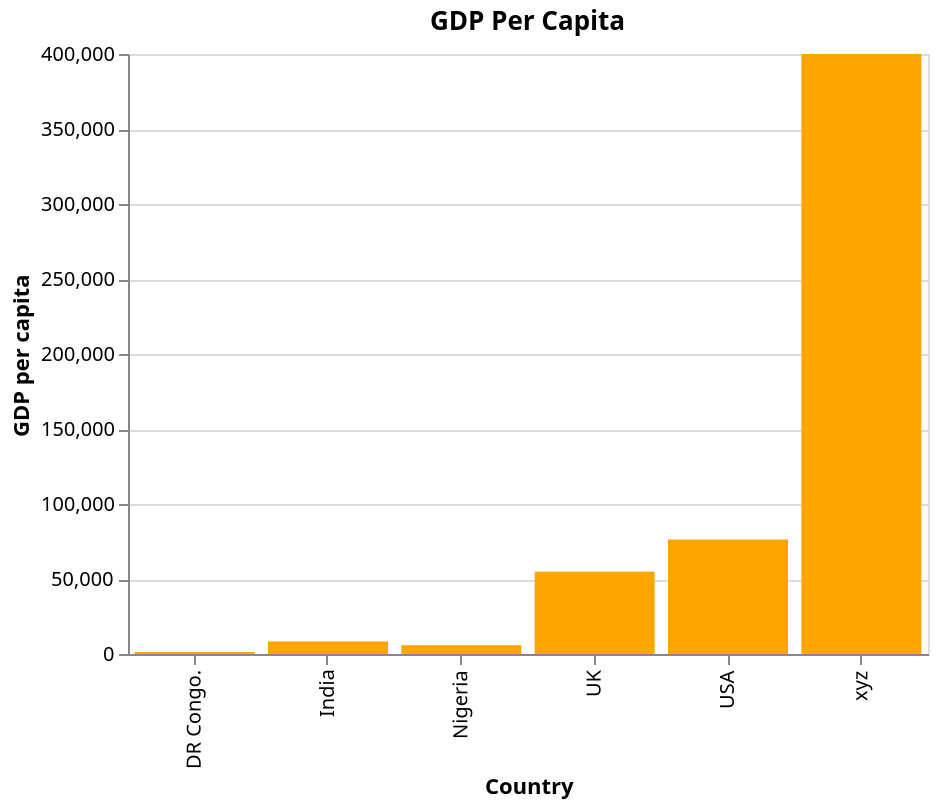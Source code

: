 {
  "$schema": "https://vega.github.io/schema/vega-lite/v5.json",
  "title": {"text": "GDP Per Capita"},
  "width": 400,
  "height": 300,
  "data": {
    "values": [
      {"Country": "xyz", "GDP per capita": 400000},
      {"Country": "DR Congo.", "GDP per capita": 1337},
      {"Country": "UK", "GDP per capita": 54929},
      {"Country": "India", "GDP per capita": 8400},
      {"Country": "Nigeria", "GDP per capita": 5862},
      {"Country": "USA", "GDP per capita": 76329}
    ]
  },
  "mark": {"type": "bar", "color": "orange"},
  "encoding": {
    "x": {"field": "Country"},
    "y": {"field": "GDP per capita", "type": "quantitative"}
  },
  "config": {}
}